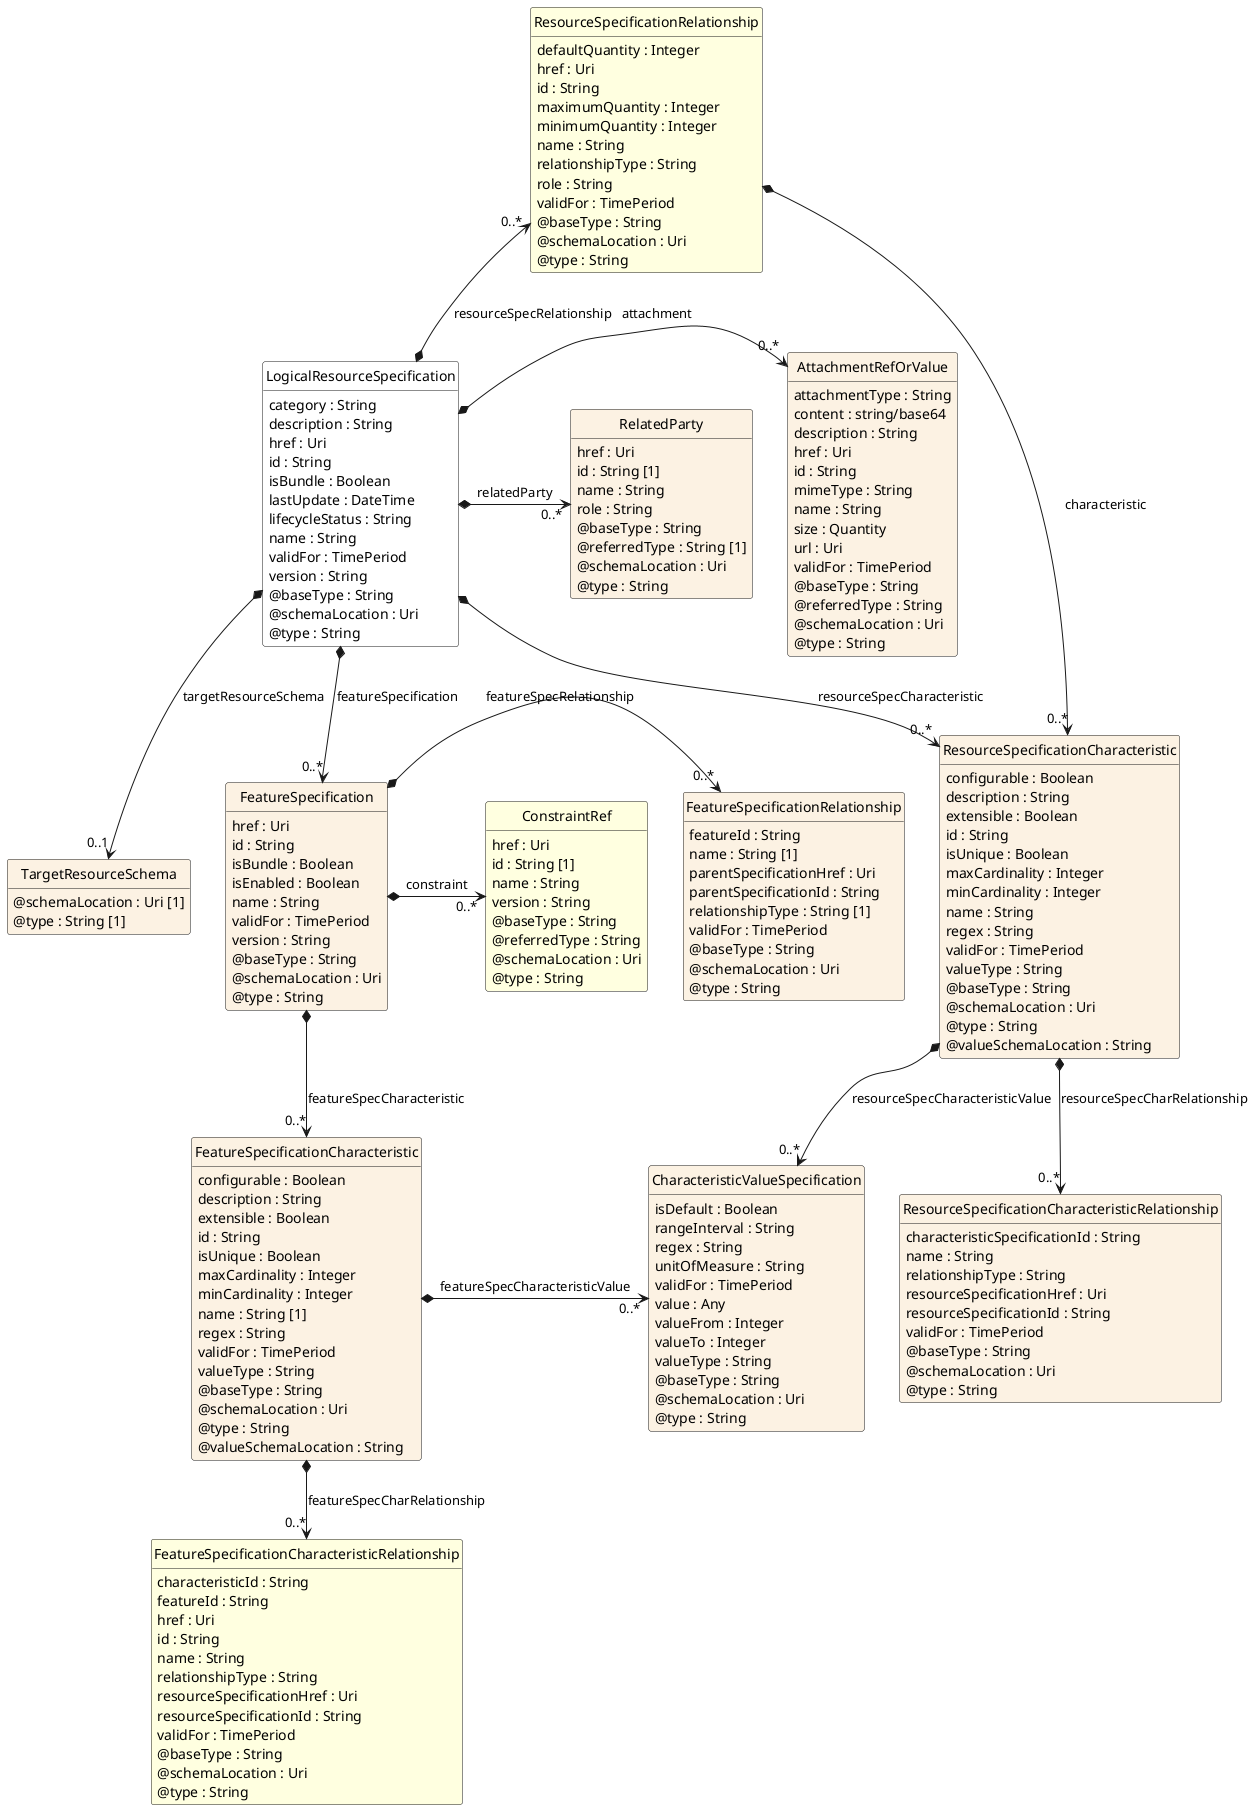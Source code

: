 @startuml
hide circle
hide methods
hide stereotype
show <<Enumeration>> stereotype
skinparam class {
   BackgroundColor<<Enumeration>> #E6F5F7
   BackgroundColor<<Ref>> #FFFFE0
   BackgroundColor<<Pivot>> #FFFFFFF
   BackgroundColor<<SimpleType>> #E2F0DA
   BackgroundColor #FCF2E3
}

class LogicalResourceSpecification <<Pivot>> {
    category : String
    description : String
    href : Uri
    id : String
    isBundle : Boolean
    lastUpdate : DateTime
    lifecycleStatus : String
    name : String
    validFor : TimePeriod
    version : String
    @baseType : String
    @schemaLocation : Uri
    @type : String
}

class RelatedParty  {
    href : Uri
    id : String [1]
    name : String
    role : String
    @baseType : String
    @referredType : String [1]
    @schemaLocation : Uri
    @type : String
}

class ResourceSpecificationCharacteristic  {
    configurable : Boolean
    description : String
    extensible : Boolean
    id : String
    isUnique : Boolean
    maxCardinality : Integer
    minCardinality : Integer
    name : String
    regex : String
    validFor : TimePeriod
    valueType : String
    @baseType : String
    @schemaLocation : Uri
    @type : String
    @valueSchemaLocation : String
}

class CharacteristicValueSpecification  {
    isDefault : Boolean
    rangeInterval : String
    regex : String
    unitOfMeasure : String
    validFor : TimePeriod
    value : Any
    valueFrom : Integer
    valueTo : Integer
    valueType : String
    @baseType : String
    @schemaLocation : Uri
    @type : String
}

class ResourceSpecificationCharacteristicRelationship  {
    characteristicSpecificationId : String
    name : String
    relationshipType : String
    resourceSpecificationHref : Uri
    resourceSpecificationId : String
    validFor : TimePeriod
    @baseType : String
    @schemaLocation : Uri
    @type : String
}

class FeatureSpecification  {
    href : Uri
    id : String
    isBundle : Boolean
    isEnabled : Boolean
    name : String
    validFor : TimePeriod
    version : String
    @baseType : String
    @schemaLocation : Uri
    @type : String
}

class FeatureSpecificationRelationship  {
    featureId : String
    name : String [1]
    parentSpecificationHref : Uri
    parentSpecificationId : String
    relationshipType : String [1]
    validFor : TimePeriod
    @baseType : String
    @schemaLocation : Uri
    @type : String
}

class ConstraintRef  <<Ref>> {
    href : Uri
    id : String [1]
    name : String
    version : String
    @baseType : String
    @referredType : String
    @schemaLocation : Uri
    @type : String
}

class FeatureSpecificationCharacteristic  {
    configurable : Boolean
    description : String
    extensible : Boolean
    id : String
    isUnique : Boolean
    maxCardinality : Integer
    minCardinality : Integer
    name : String [1]
    regex : String
    validFor : TimePeriod
    valueType : String
    @baseType : String
    @schemaLocation : Uri
    @type : String
    @valueSchemaLocation : String
}

class FeatureSpecificationCharacteristicRelationship  <<Ref>> {
    characteristicId : String
    featureId : String
    href : Uri
    id : String
    name : String
    relationshipType : String
    resourceSpecificationHref : Uri
    resourceSpecificationId : String
    validFor : TimePeriod
    @baseType : String
    @schemaLocation : Uri
    @type : String
}

class ResourceSpecificationRelationship  <<Ref>> {
    defaultQuantity : Integer
    href : Uri
    id : String
    maximumQuantity : Integer
    minimumQuantity : Integer
    name : String
    relationshipType : String
    role : String
    validFor : TimePeriod
    @baseType : String
    @schemaLocation : Uri
    @type : String
}

class AttachmentRefOrValue  {
    attachmentType : String
    content : string/base64
    description : String
    href : Uri
    id : String
    mimeType : String
    name : String
    size : Quantity
    url : Uri
    validFor : TimePeriod
    @baseType : String
    @referredType : String
    @schemaLocation : Uri
    @type : String
}

class TargetResourceSchema  {
    @schemaLocation : Uri [1]
    @type : String [1]
}

ResourceSpecificationRelationship "0..*" <--* LogicalResourceSpecification : resourceSpecRelationship

LogicalResourceSpecification *-->  "0..*" ResourceSpecificationCharacteristic : resourceSpecCharacteristic

LogicalResourceSpecification *-->  "0..*" FeatureSpecification : featureSpecification

ResourceSpecificationCharacteristic *-->  "0..*" CharacteristicValueSpecification : resourceSpecCharacteristicValue

FeatureSpecification *-->  "0..*" FeatureSpecificationCharacteristic : featureSpecCharacteristic

CharacteristicValueSpecification "0..*" <-left-* FeatureSpecificationCharacteristic : featureSpecCharacteristicValue

ResourceSpecificationRelationship *-->  "0..*" ResourceSpecificationCharacteristic : characteristic

AttachmentRefOrValue "0..*" <-left-* LogicalResourceSpecification : attachment

LogicalResourceSpecification *-right-> "0..*" RelatedParty : relatedParty

LogicalResourceSpecification *-->  "0..1" TargetResourceSchema : targetResourceSchema

ConstraintRef "0..*" <-left-* FeatureSpecification : constraint

FeatureSpecification *-right-> "0..*" FeatureSpecificationRelationship : featureSpecRelationship

ResourceSpecificationCharacteristic *-->  "0..*" ResourceSpecificationCharacteristicRelationship : resourceSpecCharRelationship

FeatureSpecificationCharacteristic *-->  "0..*" FeatureSpecificationCharacteristicRelationship : featureSpecCharRelationship

@enduml